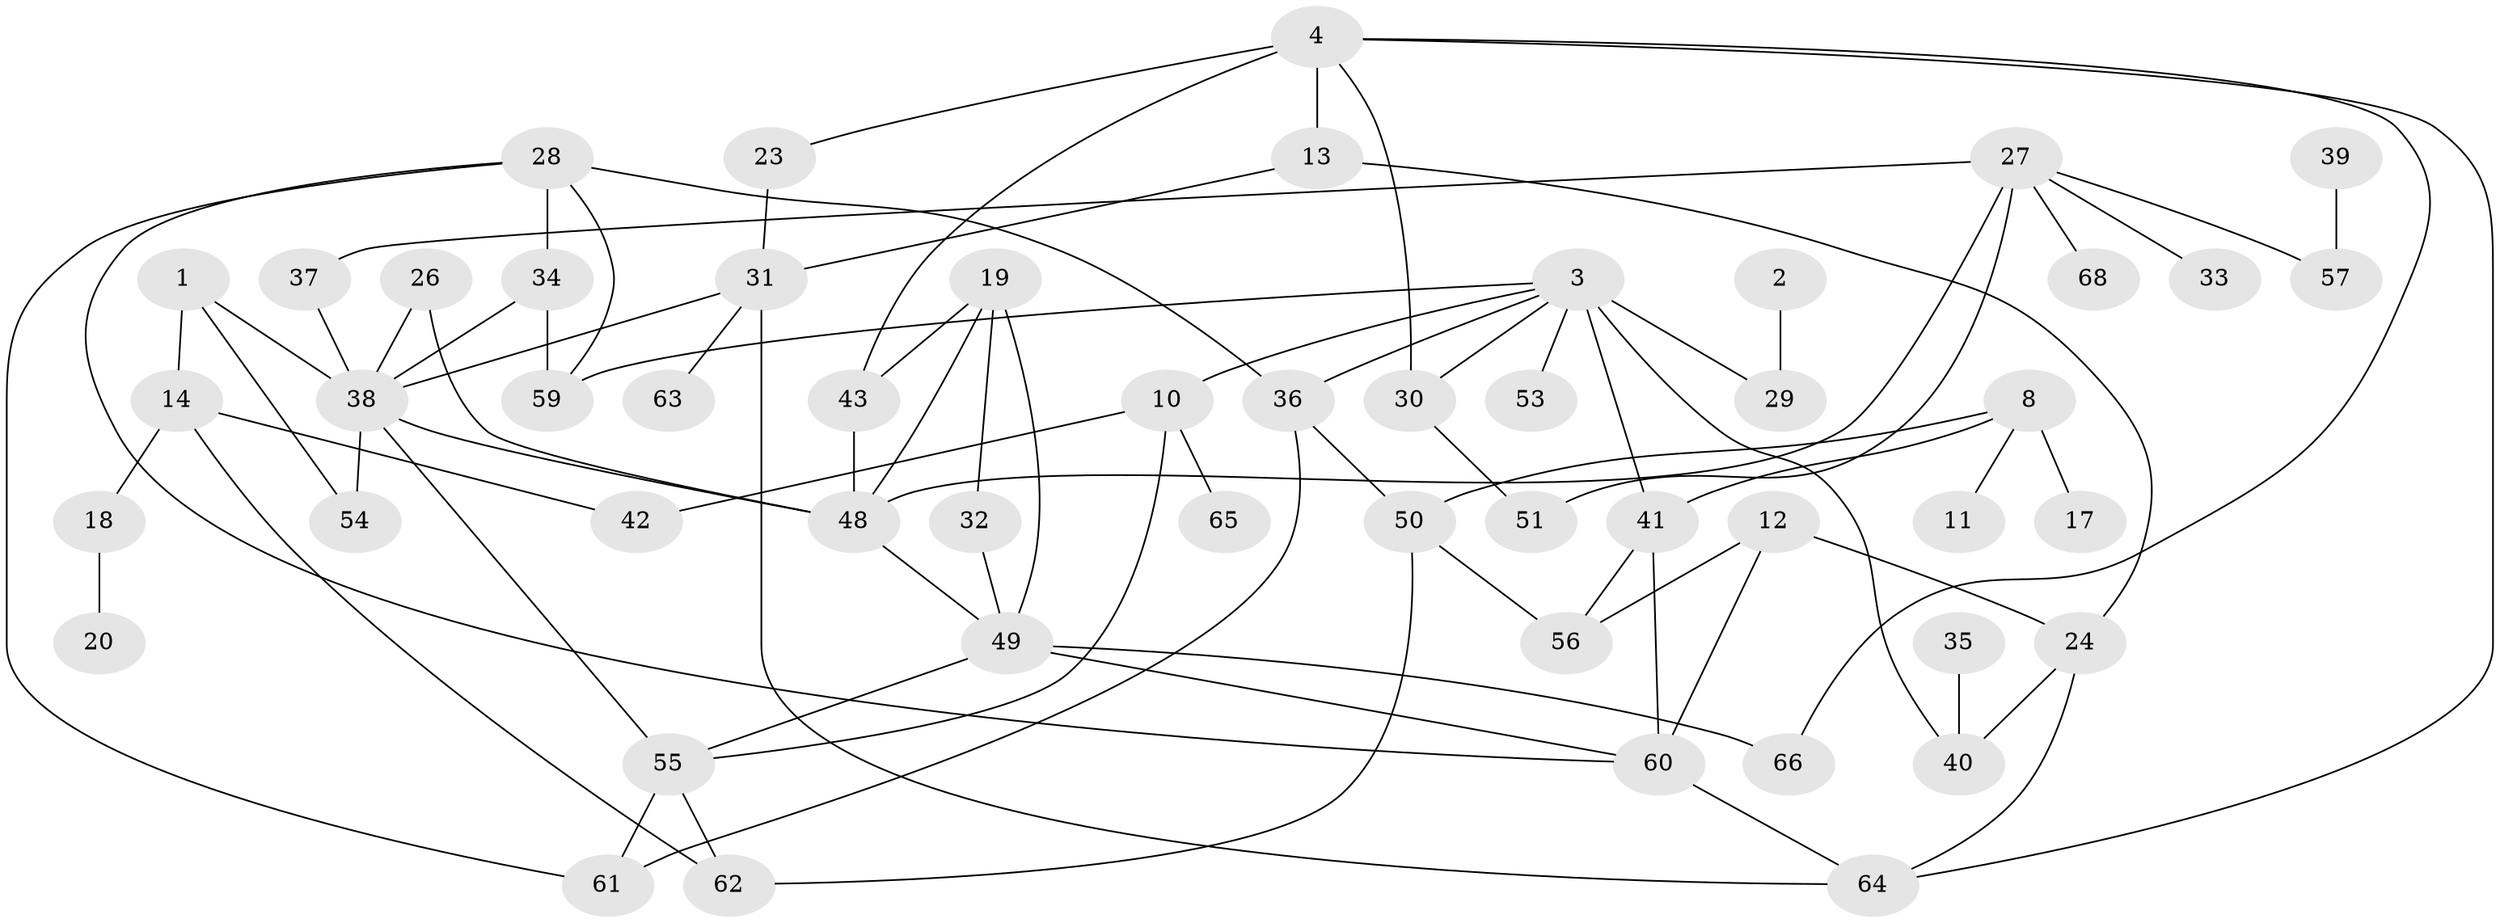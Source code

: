 // original degree distribution, {3: 0.21621621621621623, 1: 0.24324324324324326, 4: 0.13513513513513514, 0: 0.12612612612612611, 5: 0.06306306306306306, 2: 0.1891891891891892, 6: 0.02702702702702703}
// Generated by graph-tools (version 1.1) at 2025/48/03/04/25 22:48:26]
// undirected, 52 vertices, 81 edges
graph export_dot {
  node [color=gray90,style=filled];
  1;
  2;
  3;
  4;
  8;
  10;
  11;
  12;
  13;
  14;
  17;
  18;
  19;
  20;
  23;
  24;
  26;
  27;
  28;
  29;
  30;
  31;
  32;
  33;
  34;
  35;
  36;
  37;
  38;
  39;
  40;
  41;
  42;
  43;
  48;
  49;
  50;
  51;
  53;
  54;
  55;
  56;
  57;
  59;
  60;
  61;
  62;
  63;
  64;
  65;
  66;
  68;
  1 -- 14 [weight=1.0];
  1 -- 38 [weight=1.0];
  1 -- 54 [weight=1.0];
  2 -- 29 [weight=1.0];
  3 -- 10 [weight=1.0];
  3 -- 29 [weight=3.0];
  3 -- 30 [weight=1.0];
  3 -- 36 [weight=1.0];
  3 -- 40 [weight=1.0];
  3 -- 41 [weight=1.0];
  3 -- 53 [weight=1.0];
  3 -- 59 [weight=1.0];
  4 -- 13 [weight=2.0];
  4 -- 23 [weight=1.0];
  4 -- 30 [weight=1.0];
  4 -- 43 [weight=1.0];
  4 -- 64 [weight=1.0];
  4 -- 66 [weight=1.0];
  8 -- 11 [weight=1.0];
  8 -- 17 [weight=1.0];
  8 -- 41 [weight=1.0];
  8 -- 50 [weight=1.0];
  10 -- 42 [weight=1.0];
  10 -- 55 [weight=1.0];
  10 -- 65 [weight=1.0];
  12 -- 24 [weight=1.0];
  12 -- 56 [weight=1.0];
  12 -- 60 [weight=1.0];
  13 -- 24 [weight=1.0];
  13 -- 31 [weight=1.0];
  14 -- 18 [weight=1.0];
  14 -- 42 [weight=1.0];
  14 -- 62 [weight=1.0];
  18 -- 20 [weight=1.0];
  19 -- 32 [weight=1.0];
  19 -- 43 [weight=1.0];
  19 -- 48 [weight=1.0];
  19 -- 49 [weight=1.0];
  23 -- 31 [weight=1.0];
  24 -- 40 [weight=1.0];
  24 -- 64 [weight=1.0];
  26 -- 38 [weight=1.0];
  26 -- 48 [weight=1.0];
  27 -- 33 [weight=1.0];
  27 -- 37 [weight=1.0];
  27 -- 48 [weight=1.0];
  27 -- 51 [weight=1.0];
  27 -- 57 [weight=1.0];
  27 -- 68 [weight=1.0];
  28 -- 34 [weight=1.0];
  28 -- 36 [weight=1.0];
  28 -- 59 [weight=1.0];
  28 -- 60 [weight=1.0];
  28 -- 61 [weight=1.0];
  30 -- 51 [weight=1.0];
  31 -- 38 [weight=1.0];
  31 -- 63 [weight=1.0];
  31 -- 64 [weight=1.0];
  32 -- 49 [weight=1.0];
  34 -- 38 [weight=1.0];
  34 -- 59 [weight=1.0];
  35 -- 40 [weight=1.0];
  36 -- 50 [weight=1.0];
  36 -- 61 [weight=1.0];
  37 -- 38 [weight=1.0];
  38 -- 48 [weight=1.0];
  38 -- 54 [weight=1.0];
  38 -- 55 [weight=1.0];
  39 -- 57 [weight=1.0];
  41 -- 56 [weight=1.0];
  41 -- 60 [weight=1.0];
  43 -- 48 [weight=1.0];
  48 -- 49 [weight=1.0];
  49 -- 55 [weight=1.0];
  49 -- 60 [weight=1.0];
  49 -- 66 [weight=1.0];
  50 -- 56 [weight=1.0];
  50 -- 62 [weight=1.0];
  55 -- 61 [weight=1.0];
  55 -- 62 [weight=1.0];
  60 -- 64 [weight=1.0];
}
